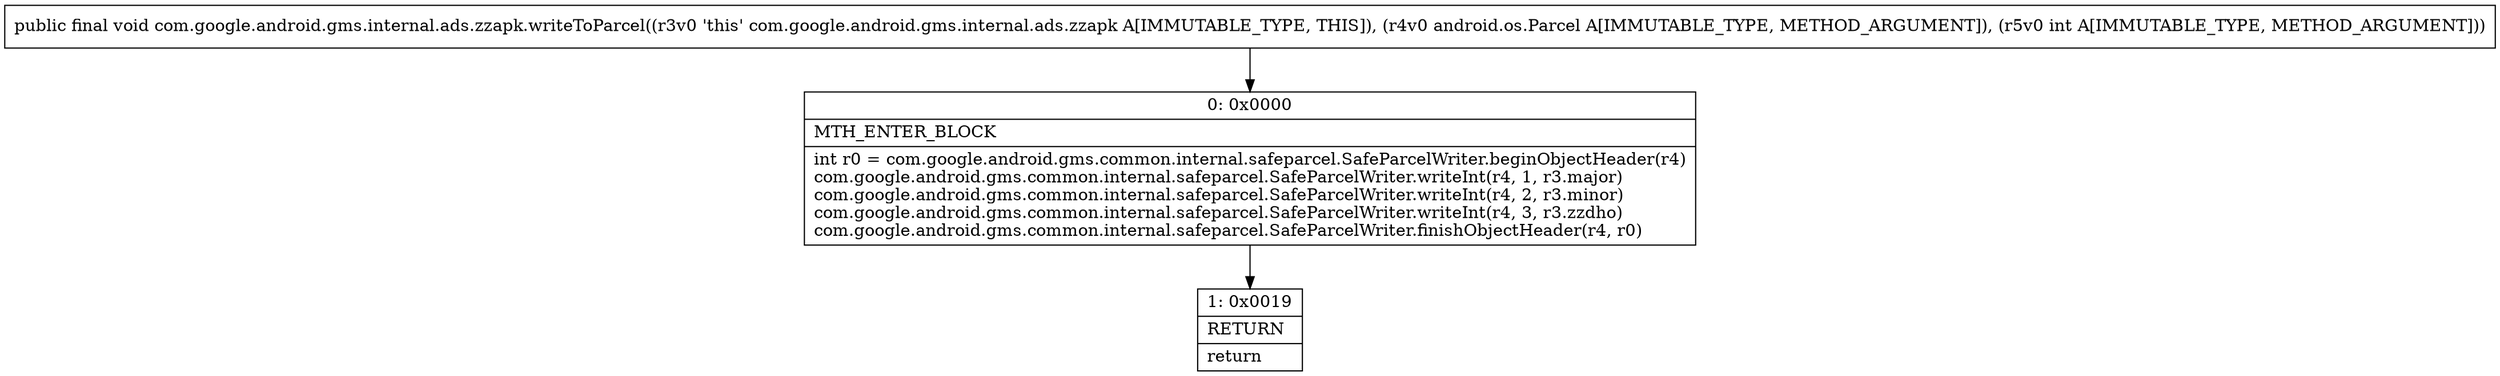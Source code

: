 digraph "CFG forcom.google.android.gms.internal.ads.zzapk.writeToParcel(Landroid\/os\/Parcel;I)V" {
Node_0 [shape=record,label="{0\:\ 0x0000|MTH_ENTER_BLOCK\l|int r0 = com.google.android.gms.common.internal.safeparcel.SafeParcelWriter.beginObjectHeader(r4)\lcom.google.android.gms.common.internal.safeparcel.SafeParcelWriter.writeInt(r4, 1, r3.major)\lcom.google.android.gms.common.internal.safeparcel.SafeParcelWriter.writeInt(r4, 2, r3.minor)\lcom.google.android.gms.common.internal.safeparcel.SafeParcelWriter.writeInt(r4, 3, r3.zzdho)\lcom.google.android.gms.common.internal.safeparcel.SafeParcelWriter.finishObjectHeader(r4, r0)\l}"];
Node_1 [shape=record,label="{1\:\ 0x0019|RETURN\l|return\l}"];
MethodNode[shape=record,label="{public final void com.google.android.gms.internal.ads.zzapk.writeToParcel((r3v0 'this' com.google.android.gms.internal.ads.zzapk A[IMMUTABLE_TYPE, THIS]), (r4v0 android.os.Parcel A[IMMUTABLE_TYPE, METHOD_ARGUMENT]), (r5v0 int A[IMMUTABLE_TYPE, METHOD_ARGUMENT])) }"];
MethodNode -> Node_0;
Node_0 -> Node_1;
}

